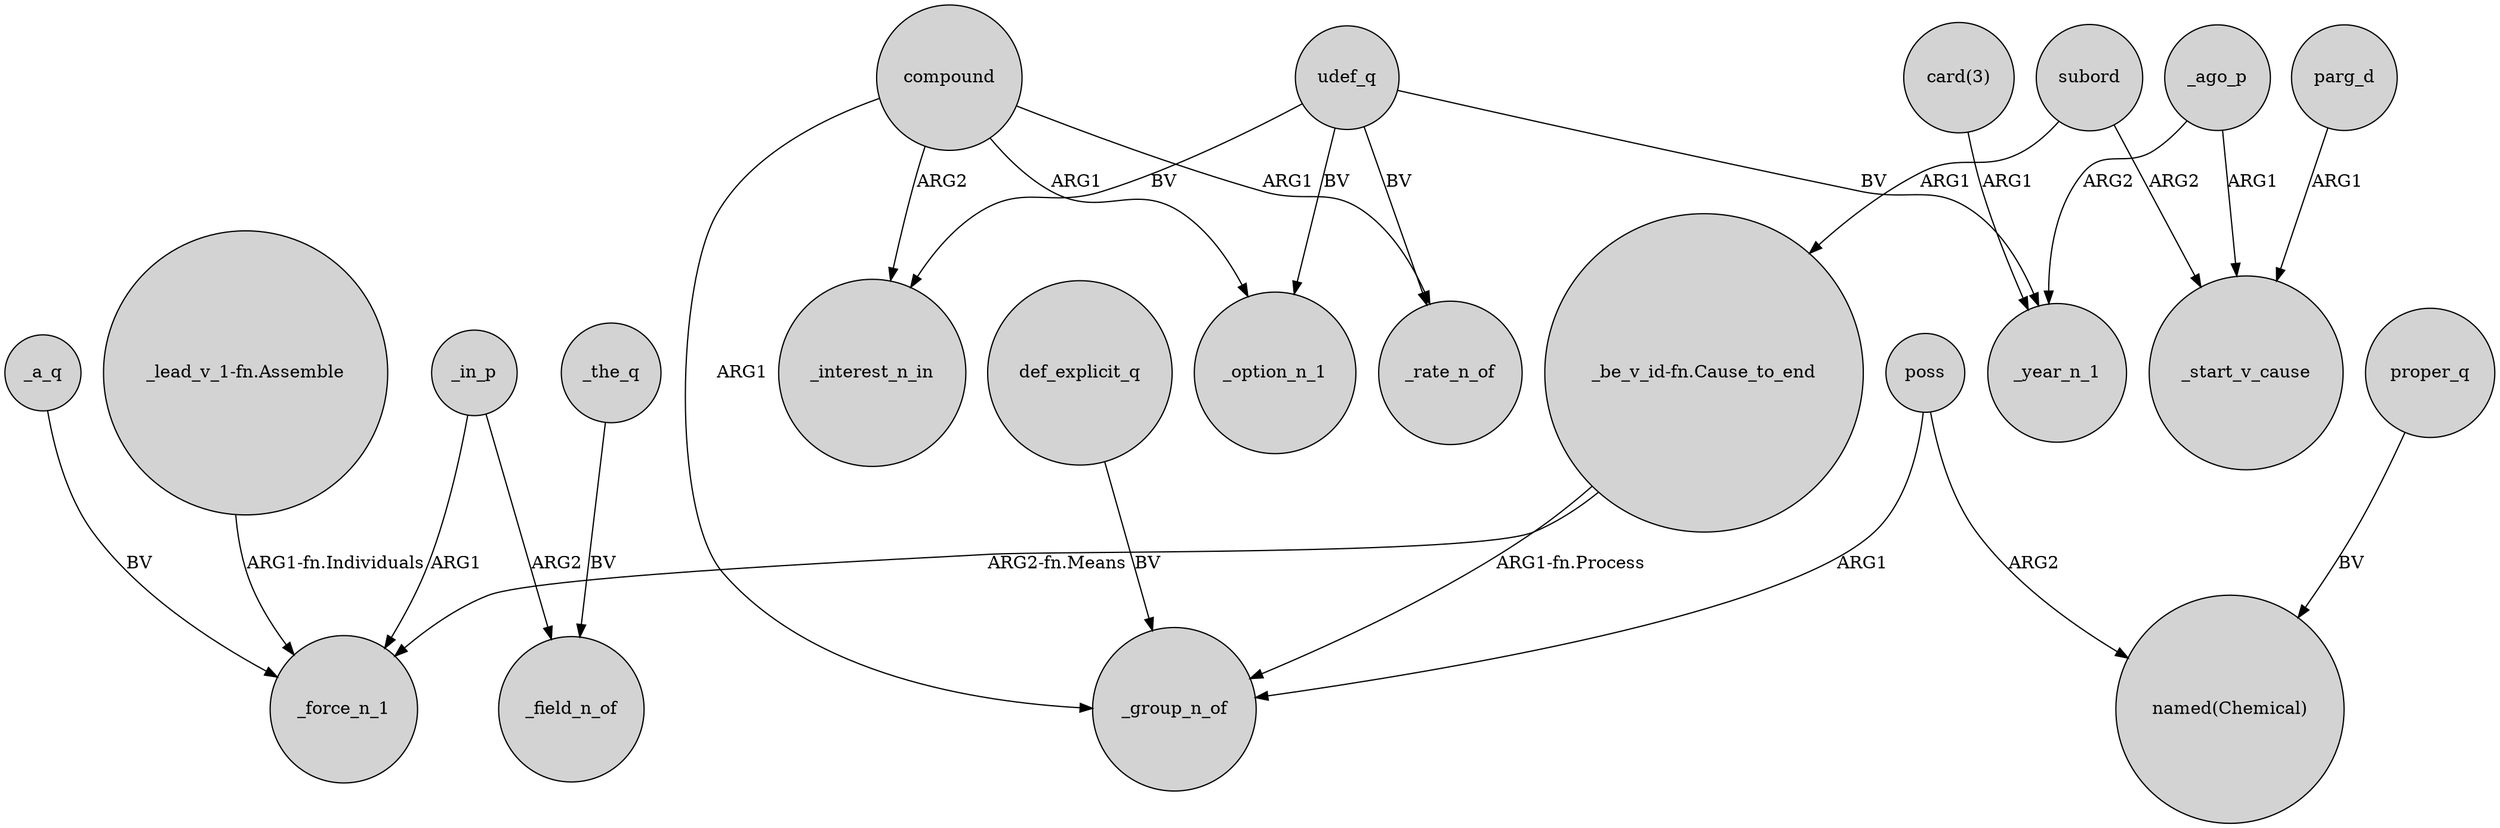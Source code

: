 digraph {
	node [shape=circle style=filled]
	"_lead_v_1-fn.Assemble" -> _force_n_1 [label="ARG1-fn.Individuals"]
	subord -> _start_v_cause [label=ARG2]
	_a_q -> _force_n_1 [label=BV]
	_in_p -> _field_n_of [label=ARG2]
	udef_q -> _option_n_1 [label=BV]
	"_be_v_id-fn.Cause_to_end" -> _group_n_of [label="ARG1-fn.Process"]
	_in_p -> _force_n_1 [label=ARG1]
	"_be_v_id-fn.Cause_to_end" -> _force_n_1 [label="ARG2-fn.Means"]
	compound -> _rate_n_of [label=ARG1]
	udef_q -> _rate_n_of [label=BV]
	poss -> "named(Chemical)" [label=ARG2]
	compound -> _option_n_1 [label=ARG1]
	"card(3)" -> _year_n_1 [label=ARG1]
	compound -> _group_n_of [label=ARG1]
	proper_q -> "named(Chemical)" [label=BV]
	_ago_p -> _start_v_cause [label=ARG1]
	subord -> "_be_v_id-fn.Cause_to_end" [label=ARG1]
	def_explicit_q -> _group_n_of [label=BV]
	_the_q -> _field_n_of [label=BV]
	poss -> _group_n_of [label=ARG1]
	_ago_p -> _year_n_1 [label=ARG2]
	udef_q -> _interest_n_in [label=BV]
	udef_q -> _year_n_1 [label=BV]
	parg_d -> _start_v_cause [label=ARG1]
	compound -> _interest_n_in [label=ARG2]
}
